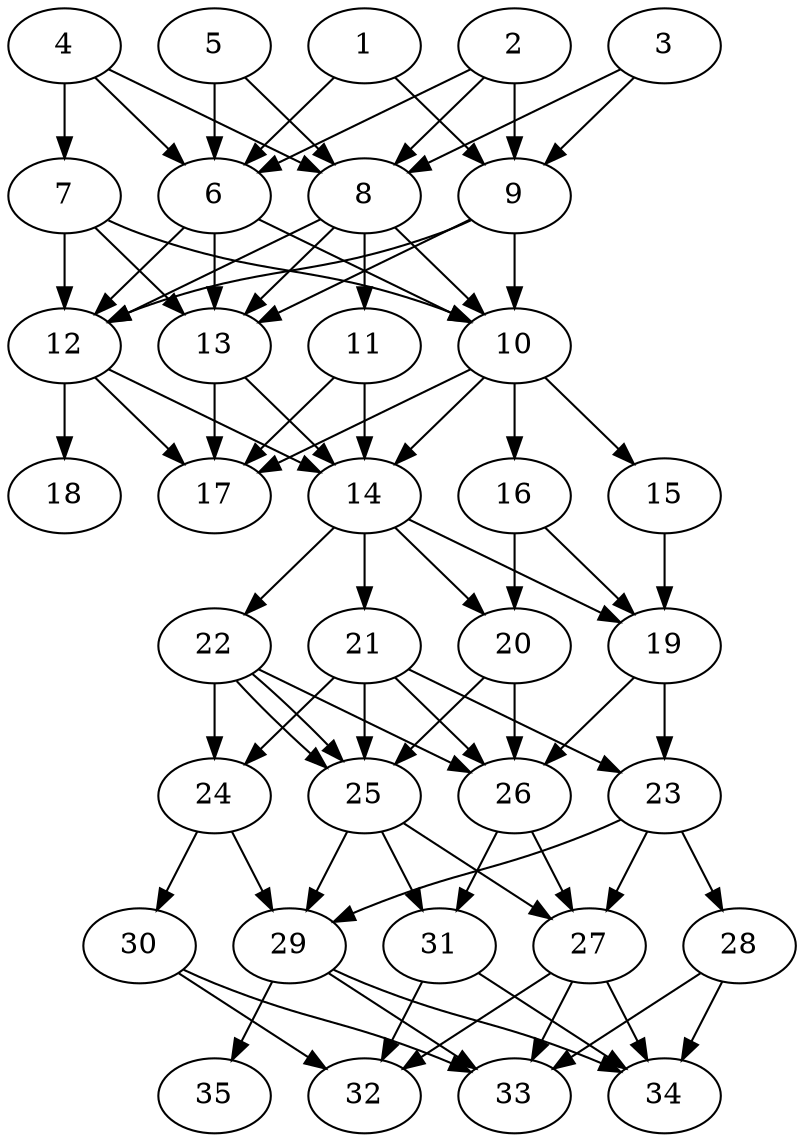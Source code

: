 // DAG automatically generated by daggen at Thu Oct  3 14:05:36 2019
// ./daggen --dot -n 35 --ccr 0.5 --fat 0.5 --regular 0.9 --density 0.9 --mindata 5242880 --maxdata 52428800 
digraph G {
  1 [size="60512256", alpha="0.18", expect_size="30256128"] 
  1 -> 6 [size ="30256128"]
  1 -> 9 [size ="30256128"]
  2 [size="29020160", alpha="0.03", expect_size="14510080"] 
  2 -> 6 [size ="14510080"]
  2 -> 8 [size ="14510080"]
  2 -> 9 [size ="14510080"]
  3 [size="18077696", alpha="0.19", expect_size="9038848"] 
  3 -> 8 [size ="9038848"]
  3 -> 9 [size ="9038848"]
  4 [size="94334976", alpha="0.16", expect_size="47167488"] 
  4 -> 6 [size ="47167488"]
  4 -> 7 [size ="47167488"]
  4 -> 8 [size ="47167488"]
  5 [size="69646336", alpha="0.19", expect_size="34823168"] 
  5 -> 6 [size ="34823168"]
  5 -> 8 [size ="34823168"]
  6 [size="49907712", alpha="0.09", expect_size="24953856"] 
  6 -> 10 [size ="24953856"]
  6 -> 12 [size ="24953856"]
  6 -> 13 [size ="24953856"]
  7 [size="95801344", alpha="0.03", expect_size="47900672"] 
  7 -> 10 [size ="47900672"]
  7 -> 12 [size ="47900672"]
  7 -> 13 [size ="47900672"]
  8 [size="97921024", alpha="0.14", expect_size="48960512"] 
  8 -> 10 [size ="48960512"]
  8 -> 11 [size ="48960512"]
  8 -> 12 [size ="48960512"]
  8 -> 13 [size ="48960512"]
  9 [size="23207936", alpha="0.11", expect_size="11603968"] 
  9 -> 10 [size ="11603968"]
  9 -> 12 [size ="11603968"]
  9 -> 13 [size ="11603968"]
  10 [size="31375360", alpha="0.06", expect_size="15687680"] 
  10 -> 14 [size ="15687680"]
  10 -> 15 [size ="15687680"]
  10 -> 16 [size ="15687680"]
  10 -> 17 [size ="15687680"]
  11 [size="25339904", alpha="0.14", expect_size="12669952"] 
  11 -> 14 [size ="12669952"]
  11 -> 17 [size ="12669952"]
  12 [size="13912064", alpha="0.16", expect_size="6956032"] 
  12 -> 14 [size ="6956032"]
  12 -> 17 [size ="6956032"]
  12 -> 18 [size ="6956032"]
  13 [size="26642432", alpha="0.09", expect_size="13321216"] 
  13 -> 14 [size ="13321216"]
  13 -> 17 [size ="13321216"]
  14 [size="22509568", alpha="0.05", expect_size="11254784"] 
  14 -> 19 [size ="11254784"]
  14 -> 20 [size ="11254784"]
  14 -> 21 [size ="11254784"]
  14 -> 22 [size ="11254784"]
  15 [size="96706560", alpha="0.10", expect_size="48353280"] 
  15 -> 19 [size ="48353280"]
  16 [size="92674048", alpha="0.12", expect_size="46337024"] 
  16 -> 19 [size ="46337024"]
  16 -> 20 [size ="46337024"]
  17 [size="38635520", alpha="0.09", expect_size="19317760"] 
  18 [size="52916224", alpha="0.05", expect_size="26458112"] 
  19 [size="23969792", alpha="0.02", expect_size="11984896"] 
  19 -> 23 [size ="11984896"]
  19 -> 26 [size ="11984896"]
  20 [size="74387456", alpha="0.04", expect_size="37193728"] 
  20 -> 25 [size ="37193728"]
  20 -> 26 [size ="37193728"]
  21 [size="10545152", alpha="0.15", expect_size="5272576"] 
  21 -> 23 [size ="5272576"]
  21 -> 24 [size ="5272576"]
  21 -> 25 [size ="5272576"]
  21 -> 26 [size ="5272576"]
  22 [size="75712512", alpha="0.11", expect_size="37856256"] 
  22 -> 24 [size ="37856256"]
  22 -> 25 [size ="37856256"]
  22 -> 25 [size ="37856256"]
  22 -> 26 [size ="37856256"]
  23 [size="55351296", alpha="0.09", expect_size="27675648"] 
  23 -> 27 [size ="27675648"]
  23 -> 28 [size ="27675648"]
  23 -> 29 [size ="27675648"]
  24 [size="96825344", alpha="0.04", expect_size="48412672"] 
  24 -> 29 [size ="48412672"]
  24 -> 30 [size ="48412672"]
  25 [size="23838720", alpha="0.11", expect_size="11919360"] 
  25 -> 27 [size ="11919360"]
  25 -> 29 [size ="11919360"]
  25 -> 31 [size ="11919360"]
  26 [size="72087552", alpha="0.07", expect_size="36043776"] 
  26 -> 27 [size ="36043776"]
  26 -> 31 [size ="36043776"]
  27 [size="33150976", alpha="0.02", expect_size="16575488"] 
  27 -> 32 [size ="16575488"]
  27 -> 33 [size ="16575488"]
  27 -> 34 [size ="16575488"]
  28 [size="74829824", alpha="0.14", expect_size="37414912"] 
  28 -> 33 [size ="37414912"]
  28 -> 34 [size ="37414912"]
  29 [size="99010560", alpha="0.10", expect_size="49505280"] 
  29 -> 33 [size ="49505280"]
  29 -> 34 [size ="49505280"]
  29 -> 35 [size ="49505280"]
  30 [size="15919104", alpha="0.09", expect_size="7959552"] 
  30 -> 32 [size ="7959552"]
  30 -> 33 [size ="7959552"]
  31 [size="32995328", alpha="0.12", expect_size="16497664"] 
  31 -> 32 [size ="16497664"]
  31 -> 34 [size ="16497664"]
  32 [size="11524096", alpha="0.16", expect_size="5762048"] 
  33 [size="64413696", alpha="0.03", expect_size="32206848"] 
  34 [size="10514432", alpha="0.13", expect_size="5257216"] 
  35 [size="28047360", alpha="0.00", expect_size="14023680"] 
}
